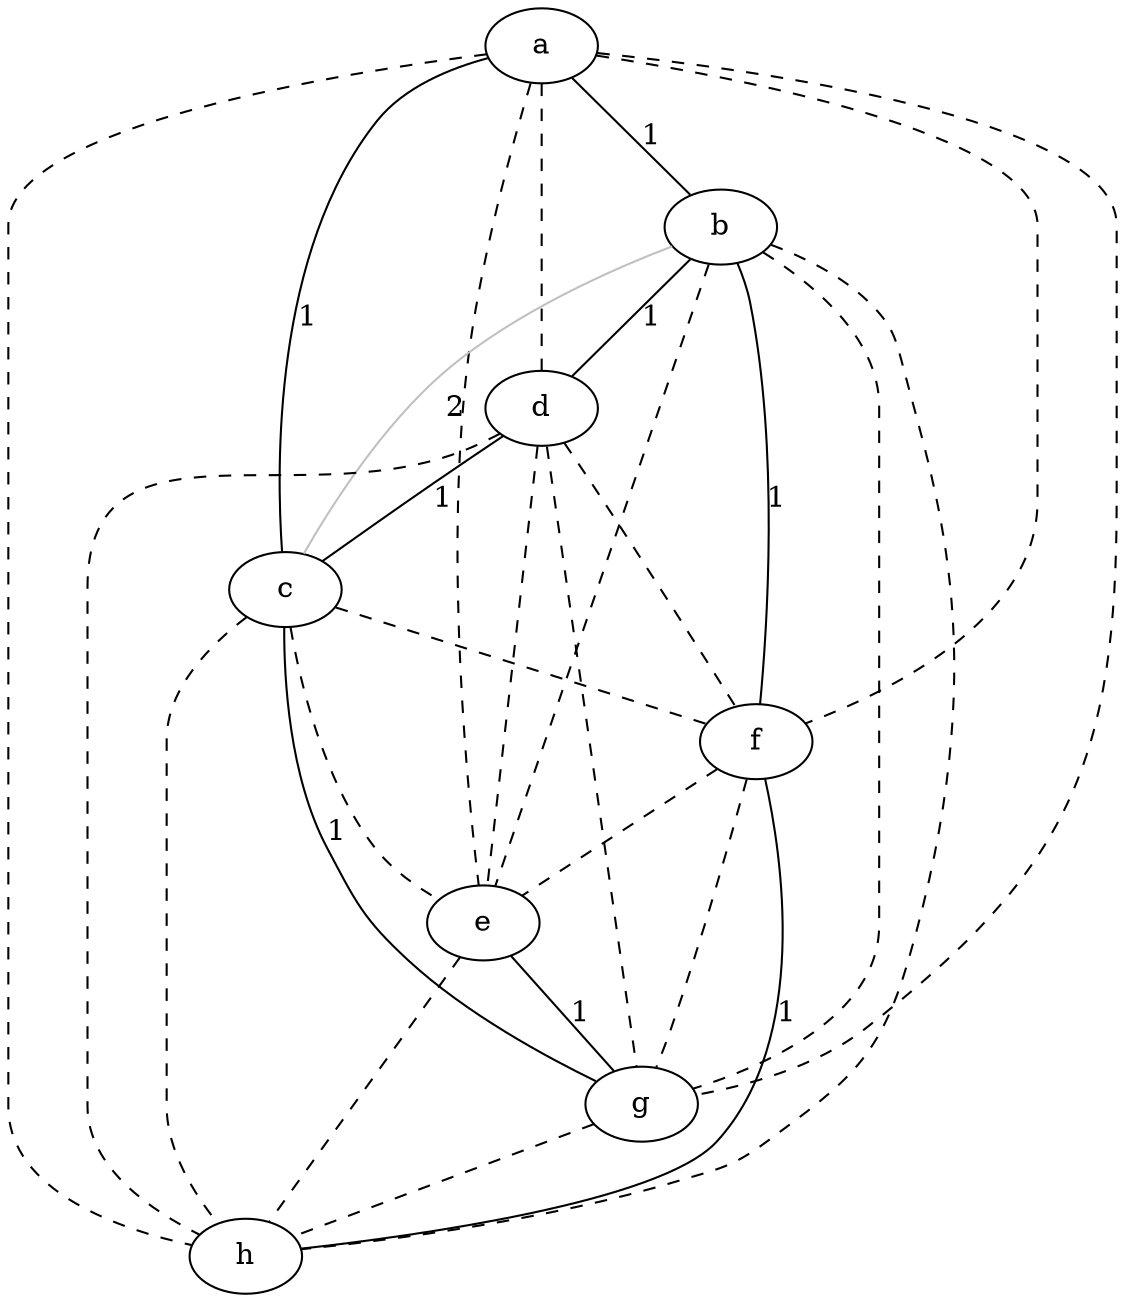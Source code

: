 strict graph "" {
a;
b;
d;
c;
f;
e;
g;
h;
a -- b  [color=black, label=1, style=solid];
a -- d  [color=black, style=dashed];
a -- c  [color=black, label=1, style=solid];
a -- f  [color=black, style=dashed];
a -- e  [color=black, style=dashed];
a -- g  [color=black, style=dashed];
a -- h  [color=black, style=dashed];
b -- d  [color=black, label=1, style=solid];
b -- c  [color=grey, label=2, style=solid];
b -- f  [color=black, label=1, style=solid];
b -- e  [color=black, style=dashed];
b -- g  [color=black, style=dashed];
b -- h  [color=black, style=dashed];
d -- c  [color=black, label=1, style=solid];
d -- f  [color=black, style=dashed];
d -- e  [color=black, style=dashed];
d -- g  [color=black, style=dashed];
d -- h  [color=black, style=dashed];
c -- f  [color=black, style=dashed];
c -- e  [color=black, style=dashed];
c -- g  [color=black, label=1, style=solid];
c -- h  [color=black, style=dashed];
f -- e  [color=black, style=dashed];
f -- g  [color=black, style=dashed];
f -- h  [color=black, label=1, style=solid];
e -- g  [color=black, label=1, style=solid];
e -- h  [color=black, style=dashed];
g -- h  [color=black, style=dashed];
}
